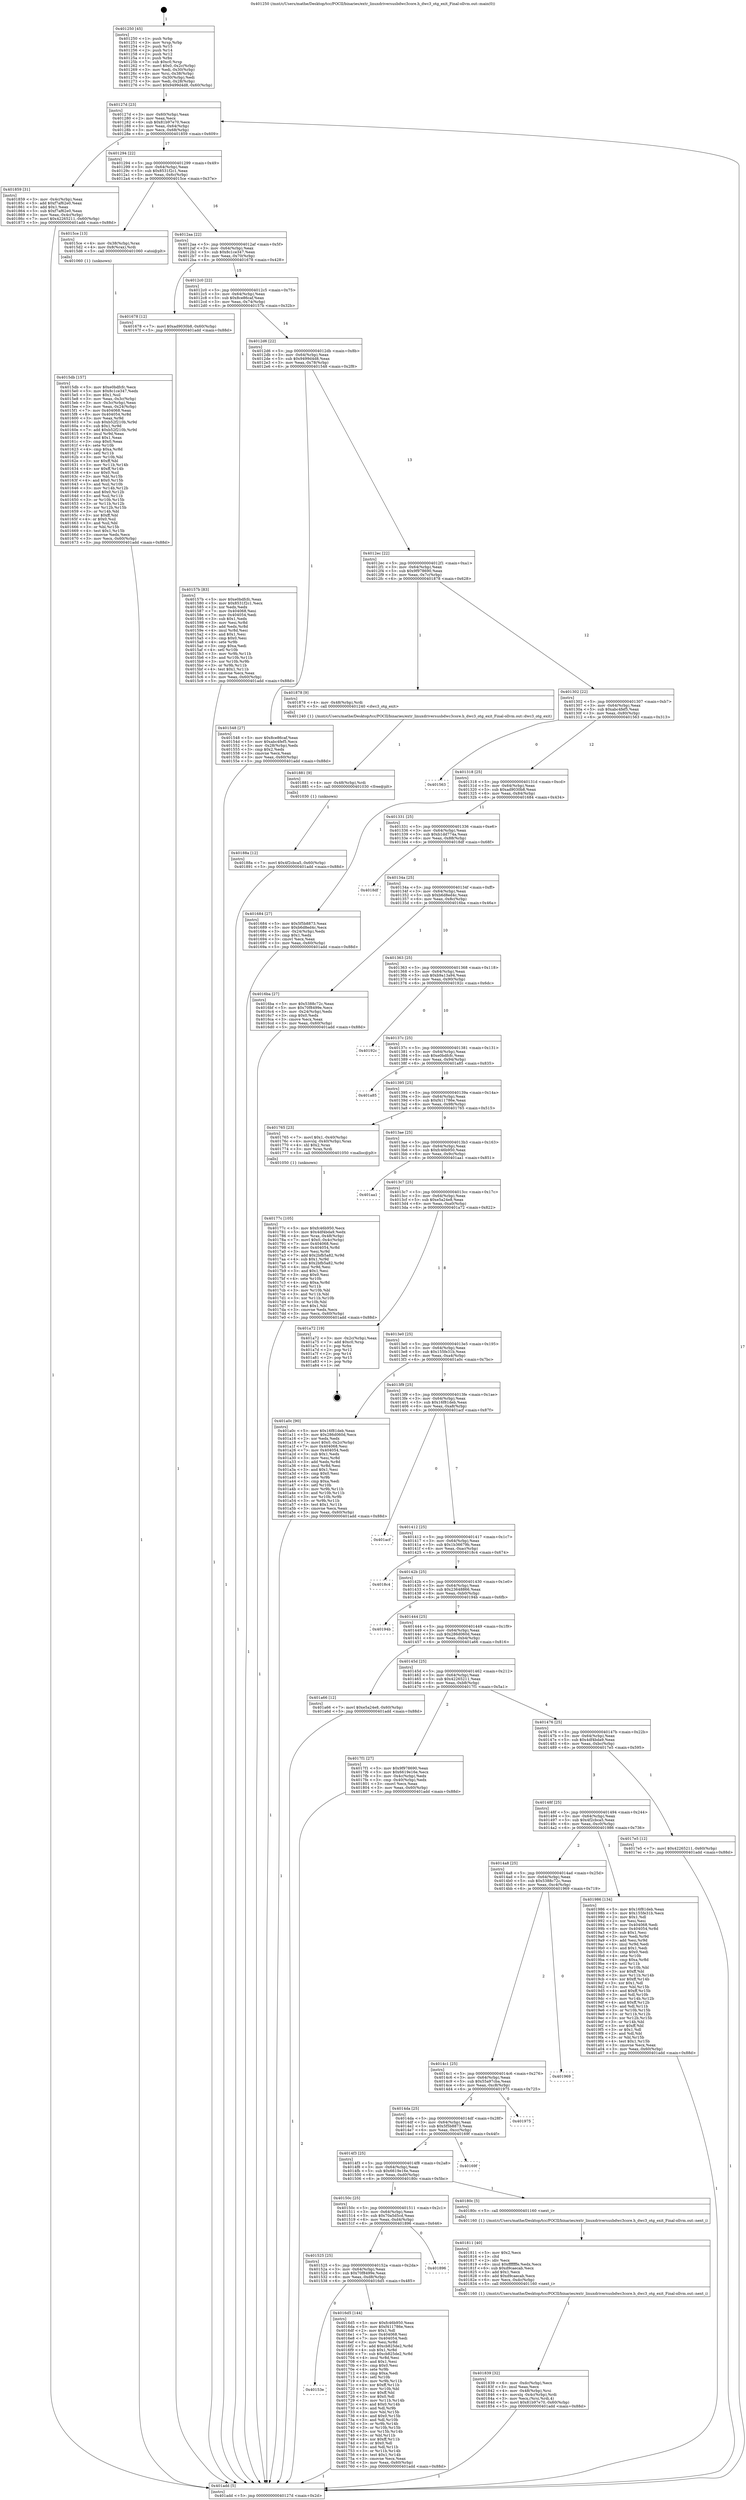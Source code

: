digraph "0x401250" {
  label = "0x401250 (/mnt/c/Users/mathe/Desktop/tcc/POCII/binaries/extr_linuxdriversusbdwc3core.h_dwc3_otg_exit_Final-ollvm.out::main(0))"
  labelloc = "t"
  node[shape=record]

  Entry [label="",width=0.3,height=0.3,shape=circle,fillcolor=black,style=filled]
  "0x40127d" [label="{
     0x40127d [23]\l
     | [instrs]\l
     &nbsp;&nbsp;0x40127d \<+3\>: mov -0x60(%rbp),%eax\l
     &nbsp;&nbsp;0x401280 \<+2\>: mov %eax,%ecx\l
     &nbsp;&nbsp;0x401282 \<+6\>: sub $0x81b97e70,%ecx\l
     &nbsp;&nbsp;0x401288 \<+3\>: mov %eax,-0x64(%rbp)\l
     &nbsp;&nbsp;0x40128b \<+3\>: mov %ecx,-0x68(%rbp)\l
     &nbsp;&nbsp;0x40128e \<+6\>: je 0000000000401859 \<main+0x609\>\l
  }"]
  "0x401859" [label="{
     0x401859 [31]\l
     | [instrs]\l
     &nbsp;&nbsp;0x401859 \<+3\>: mov -0x4c(%rbp),%eax\l
     &nbsp;&nbsp;0x40185c \<+5\>: add $0xf7af62e0,%eax\l
     &nbsp;&nbsp;0x401861 \<+3\>: add $0x1,%eax\l
     &nbsp;&nbsp;0x401864 \<+5\>: sub $0xf7af62e0,%eax\l
     &nbsp;&nbsp;0x401869 \<+3\>: mov %eax,-0x4c(%rbp)\l
     &nbsp;&nbsp;0x40186c \<+7\>: movl $0x42265211,-0x60(%rbp)\l
     &nbsp;&nbsp;0x401873 \<+5\>: jmp 0000000000401add \<main+0x88d\>\l
  }"]
  "0x401294" [label="{
     0x401294 [22]\l
     | [instrs]\l
     &nbsp;&nbsp;0x401294 \<+5\>: jmp 0000000000401299 \<main+0x49\>\l
     &nbsp;&nbsp;0x401299 \<+3\>: mov -0x64(%rbp),%eax\l
     &nbsp;&nbsp;0x40129c \<+5\>: sub $0x8531f2c1,%eax\l
     &nbsp;&nbsp;0x4012a1 \<+3\>: mov %eax,-0x6c(%rbp)\l
     &nbsp;&nbsp;0x4012a4 \<+6\>: je 00000000004015ce \<main+0x37e\>\l
  }"]
  Exit [label="",width=0.3,height=0.3,shape=circle,fillcolor=black,style=filled,peripheries=2]
  "0x4015ce" [label="{
     0x4015ce [13]\l
     | [instrs]\l
     &nbsp;&nbsp;0x4015ce \<+4\>: mov -0x38(%rbp),%rax\l
     &nbsp;&nbsp;0x4015d2 \<+4\>: mov 0x8(%rax),%rdi\l
     &nbsp;&nbsp;0x4015d6 \<+5\>: call 0000000000401060 \<atoi@plt\>\l
     | [calls]\l
     &nbsp;&nbsp;0x401060 \{1\} (unknown)\l
  }"]
  "0x4012aa" [label="{
     0x4012aa [22]\l
     | [instrs]\l
     &nbsp;&nbsp;0x4012aa \<+5\>: jmp 00000000004012af \<main+0x5f\>\l
     &nbsp;&nbsp;0x4012af \<+3\>: mov -0x64(%rbp),%eax\l
     &nbsp;&nbsp;0x4012b2 \<+5\>: sub $0x8c1ce347,%eax\l
     &nbsp;&nbsp;0x4012b7 \<+3\>: mov %eax,-0x70(%rbp)\l
     &nbsp;&nbsp;0x4012ba \<+6\>: je 0000000000401678 \<main+0x428\>\l
  }"]
  "0x40188a" [label="{
     0x40188a [12]\l
     | [instrs]\l
     &nbsp;&nbsp;0x40188a \<+7\>: movl $0x4f2cbca5,-0x60(%rbp)\l
     &nbsp;&nbsp;0x401891 \<+5\>: jmp 0000000000401add \<main+0x88d\>\l
  }"]
  "0x401678" [label="{
     0x401678 [12]\l
     | [instrs]\l
     &nbsp;&nbsp;0x401678 \<+7\>: movl $0xad9030b8,-0x60(%rbp)\l
     &nbsp;&nbsp;0x40167f \<+5\>: jmp 0000000000401add \<main+0x88d\>\l
  }"]
  "0x4012c0" [label="{
     0x4012c0 [22]\l
     | [instrs]\l
     &nbsp;&nbsp;0x4012c0 \<+5\>: jmp 00000000004012c5 \<main+0x75\>\l
     &nbsp;&nbsp;0x4012c5 \<+3\>: mov -0x64(%rbp),%eax\l
     &nbsp;&nbsp;0x4012c8 \<+5\>: sub $0x8ce86caf,%eax\l
     &nbsp;&nbsp;0x4012cd \<+3\>: mov %eax,-0x74(%rbp)\l
     &nbsp;&nbsp;0x4012d0 \<+6\>: je 000000000040157b \<main+0x32b\>\l
  }"]
  "0x401881" [label="{
     0x401881 [9]\l
     | [instrs]\l
     &nbsp;&nbsp;0x401881 \<+4\>: mov -0x48(%rbp),%rdi\l
     &nbsp;&nbsp;0x401885 \<+5\>: call 0000000000401030 \<free@plt\>\l
     | [calls]\l
     &nbsp;&nbsp;0x401030 \{1\} (unknown)\l
  }"]
  "0x40157b" [label="{
     0x40157b [83]\l
     | [instrs]\l
     &nbsp;&nbsp;0x40157b \<+5\>: mov $0xe0bdfcfc,%eax\l
     &nbsp;&nbsp;0x401580 \<+5\>: mov $0x8531f2c1,%ecx\l
     &nbsp;&nbsp;0x401585 \<+2\>: xor %edx,%edx\l
     &nbsp;&nbsp;0x401587 \<+7\>: mov 0x404068,%esi\l
     &nbsp;&nbsp;0x40158e \<+7\>: mov 0x404054,%edi\l
     &nbsp;&nbsp;0x401595 \<+3\>: sub $0x1,%edx\l
     &nbsp;&nbsp;0x401598 \<+3\>: mov %esi,%r8d\l
     &nbsp;&nbsp;0x40159b \<+3\>: add %edx,%r8d\l
     &nbsp;&nbsp;0x40159e \<+4\>: imul %r8d,%esi\l
     &nbsp;&nbsp;0x4015a2 \<+3\>: and $0x1,%esi\l
     &nbsp;&nbsp;0x4015a5 \<+3\>: cmp $0x0,%esi\l
     &nbsp;&nbsp;0x4015a8 \<+4\>: sete %r9b\l
     &nbsp;&nbsp;0x4015ac \<+3\>: cmp $0xa,%edi\l
     &nbsp;&nbsp;0x4015af \<+4\>: setl %r10b\l
     &nbsp;&nbsp;0x4015b3 \<+3\>: mov %r9b,%r11b\l
     &nbsp;&nbsp;0x4015b6 \<+3\>: and %r10b,%r11b\l
     &nbsp;&nbsp;0x4015b9 \<+3\>: xor %r10b,%r9b\l
     &nbsp;&nbsp;0x4015bc \<+3\>: or %r9b,%r11b\l
     &nbsp;&nbsp;0x4015bf \<+4\>: test $0x1,%r11b\l
     &nbsp;&nbsp;0x4015c3 \<+3\>: cmovne %ecx,%eax\l
     &nbsp;&nbsp;0x4015c6 \<+3\>: mov %eax,-0x60(%rbp)\l
     &nbsp;&nbsp;0x4015c9 \<+5\>: jmp 0000000000401add \<main+0x88d\>\l
  }"]
  "0x4012d6" [label="{
     0x4012d6 [22]\l
     | [instrs]\l
     &nbsp;&nbsp;0x4012d6 \<+5\>: jmp 00000000004012db \<main+0x8b\>\l
     &nbsp;&nbsp;0x4012db \<+3\>: mov -0x64(%rbp),%eax\l
     &nbsp;&nbsp;0x4012de \<+5\>: sub $0x9499d4d8,%eax\l
     &nbsp;&nbsp;0x4012e3 \<+3\>: mov %eax,-0x78(%rbp)\l
     &nbsp;&nbsp;0x4012e6 \<+6\>: je 0000000000401548 \<main+0x2f8\>\l
  }"]
  "0x401839" [label="{
     0x401839 [32]\l
     | [instrs]\l
     &nbsp;&nbsp;0x401839 \<+6\>: mov -0xdc(%rbp),%ecx\l
     &nbsp;&nbsp;0x40183f \<+3\>: imul %eax,%ecx\l
     &nbsp;&nbsp;0x401842 \<+4\>: mov -0x48(%rbp),%rsi\l
     &nbsp;&nbsp;0x401846 \<+4\>: movslq -0x4c(%rbp),%rdi\l
     &nbsp;&nbsp;0x40184a \<+3\>: mov %ecx,(%rsi,%rdi,4)\l
     &nbsp;&nbsp;0x40184d \<+7\>: movl $0x81b97e70,-0x60(%rbp)\l
     &nbsp;&nbsp;0x401854 \<+5\>: jmp 0000000000401add \<main+0x88d\>\l
  }"]
  "0x401548" [label="{
     0x401548 [27]\l
     | [instrs]\l
     &nbsp;&nbsp;0x401548 \<+5\>: mov $0x8ce86caf,%eax\l
     &nbsp;&nbsp;0x40154d \<+5\>: mov $0xabc4fef5,%ecx\l
     &nbsp;&nbsp;0x401552 \<+3\>: mov -0x28(%rbp),%edx\l
     &nbsp;&nbsp;0x401555 \<+3\>: cmp $0x2,%edx\l
     &nbsp;&nbsp;0x401558 \<+3\>: cmovne %ecx,%eax\l
     &nbsp;&nbsp;0x40155b \<+3\>: mov %eax,-0x60(%rbp)\l
     &nbsp;&nbsp;0x40155e \<+5\>: jmp 0000000000401add \<main+0x88d\>\l
  }"]
  "0x4012ec" [label="{
     0x4012ec [22]\l
     | [instrs]\l
     &nbsp;&nbsp;0x4012ec \<+5\>: jmp 00000000004012f1 \<main+0xa1\>\l
     &nbsp;&nbsp;0x4012f1 \<+3\>: mov -0x64(%rbp),%eax\l
     &nbsp;&nbsp;0x4012f4 \<+5\>: sub $0x9f978690,%eax\l
     &nbsp;&nbsp;0x4012f9 \<+3\>: mov %eax,-0x7c(%rbp)\l
     &nbsp;&nbsp;0x4012fc \<+6\>: je 0000000000401878 \<main+0x628\>\l
  }"]
  "0x401add" [label="{
     0x401add [5]\l
     | [instrs]\l
     &nbsp;&nbsp;0x401add \<+5\>: jmp 000000000040127d \<main+0x2d\>\l
  }"]
  "0x401250" [label="{
     0x401250 [45]\l
     | [instrs]\l
     &nbsp;&nbsp;0x401250 \<+1\>: push %rbp\l
     &nbsp;&nbsp;0x401251 \<+3\>: mov %rsp,%rbp\l
     &nbsp;&nbsp;0x401254 \<+2\>: push %r15\l
     &nbsp;&nbsp;0x401256 \<+2\>: push %r14\l
     &nbsp;&nbsp;0x401258 \<+2\>: push %r12\l
     &nbsp;&nbsp;0x40125a \<+1\>: push %rbx\l
     &nbsp;&nbsp;0x40125b \<+7\>: sub $0xc0,%rsp\l
     &nbsp;&nbsp;0x401262 \<+7\>: movl $0x0,-0x2c(%rbp)\l
     &nbsp;&nbsp;0x401269 \<+3\>: mov %edi,-0x30(%rbp)\l
     &nbsp;&nbsp;0x40126c \<+4\>: mov %rsi,-0x38(%rbp)\l
     &nbsp;&nbsp;0x401270 \<+3\>: mov -0x30(%rbp),%edi\l
     &nbsp;&nbsp;0x401273 \<+3\>: mov %edi,-0x28(%rbp)\l
     &nbsp;&nbsp;0x401276 \<+7\>: movl $0x9499d4d8,-0x60(%rbp)\l
  }"]
  "0x4015db" [label="{
     0x4015db [157]\l
     | [instrs]\l
     &nbsp;&nbsp;0x4015db \<+5\>: mov $0xe0bdfcfc,%ecx\l
     &nbsp;&nbsp;0x4015e0 \<+5\>: mov $0x8c1ce347,%edx\l
     &nbsp;&nbsp;0x4015e5 \<+3\>: mov $0x1,%sil\l
     &nbsp;&nbsp;0x4015e8 \<+3\>: mov %eax,-0x3c(%rbp)\l
     &nbsp;&nbsp;0x4015eb \<+3\>: mov -0x3c(%rbp),%eax\l
     &nbsp;&nbsp;0x4015ee \<+3\>: mov %eax,-0x24(%rbp)\l
     &nbsp;&nbsp;0x4015f1 \<+7\>: mov 0x404068,%eax\l
     &nbsp;&nbsp;0x4015f8 \<+8\>: mov 0x404054,%r8d\l
     &nbsp;&nbsp;0x401600 \<+3\>: mov %eax,%r9d\l
     &nbsp;&nbsp;0x401603 \<+7\>: sub $0xb52f210b,%r9d\l
     &nbsp;&nbsp;0x40160a \<+4\>: sub $0x1,%r9d\l
     &nbsp;&nbsp;0x40160e \<+7\>: add $0xb52f210b,%r9d\l
     &nbsp;&nbsp;0x401615 \<+4\>: imul %r9d,%eax\l
     &nbsp;&nbsp;0x401619 \<+3\>: and $0x1,%eax\l
     &nbsp;&nbsp;0x40161c \<+3\>: cmp $0x0,%eax\l
     &nbsp;&nbsp;0x40161f \<+4\>: sete %r10b\l
     &nbsp;&nbsp;0x401623 \<+4\>: cmp $0xa,%r8d\l
     &nbsp;&nbsp;0x401627 \<+4\>: setl %r11b\l
     &nbsp;&nbsp;0x40162b \<+3\>: mov %r10b,%bl\l
     &nbsp;&nbsp;0x40162e \<+3\>: xor $0xff,%bl\l
     &nbsp;&nbsp;0x401631 \<+3\>: mov %r11b,%r14b\l
     &nbsp;&nbsp;0x401634 \<+4\>: xor $0xff,%r14b\l
     &nbsp;&nbsp;0x401638 \<+4\>: xor $0x0,%sil\l
     &nbsp;&nbsp;0x40163c \<+3\>: mov %bl,%r15b\l
     &nbsp;&nbsp;0x40163f \<+4\>: and $0x0,%r15b\l
     &nbsp;&nbsp;0x401643 \<+3\>: and %sil,%r10b\l
     &nbsp;&nbsp;0x401646 \<+3\>: mov %r14b,%r12b\l
     &nbsp;&nbsp;0x401649 \<+4\>: and $0x0,%r12b\l
     &nbsp;&nbsp;0x40164d \<+3\>: and %sil,%r11b\l
     &nbsp;&nbsp;0x401650 \<+3\>: or %r10b,%r15b\l
     &nbsp;&nbsp;0x401653 \<+3\>: or %r11b,%r12b\l
     &nbsp;&nbsp;0x401656 \<+3\>: xor %r12b,%r15b\l
     &nbsp;&nbsp;0x401659 \<+3\>: or %r14b,%bl\l
     &nbsp;&nbsp;0x40165c \<+3\>: xor $0xff,%bl\l
     &nbsp;&nbsp;0x40165f \<+4\>: or $0x0,%sil\l
     &nbsp;&nbsp;0x401663 \<+3\>: and %sil,%bl\l
     &nbsp;&nbsp;0x401666 \<+3\>: or %bl,%r15b\l
     &nbsp;&nbsp;0x401669 \<+4\>: test $0x1,%r15b\l
     &nbsp;&nbsp;0x40166d \<+3\>: cmovne %edx,%ecx\l
     &nbsp;&nbsp;0x401670 \<+3\>: mov %ecx,-0x60(%rbp)\l
     &nbsp;&nbsp;0x401673 \<+5\>: jmp 0000000000401add \<main+0x88d\>\l
  }"]
  "0x401811" [label="{
     0x401811 [40]\l
     | [instrs]\l
     &nbsp;&nbsp;0x401811 \<+5\>: mov $0x2,%ecx\l
     &nbsp;&nbsp;0x401816 \<+1\>: cltd\l
     &nbsp;&nbsp;0x401817 \<+2\>: idiv %ecx\l
     &nbsp;&nbsp;0x401819 \<+6\>: imul $0xfffffffe,%edx,%ecx\l
     &nbsp;&nbsp;0x40181f \<+6\>: sub $0xd9caecab,%ecx\l
     &nbsp;&nbsp;0x401825 \<+3\>: add $0x1,%ecx\l
     &nbsp;&nbsp;0x401828 \<+6\>: add $0xd9caecab,%ecx\l
     &nbsp;&nbsp;0x40182e \<+6\>: mov %ecx,-0xdc(%rbp)\l
     &nbsp;&nbsp;0x401834 \<+5\>: call 0000000000401160 \<next_i\>\l
     | [calls]\l
     &nbsp;&nbsp;0x401160 \{1\} (/mnt/c/Users/mathe/Desktop/tcc/POCII/binaries/extr_linuxdriversusbdwc3core.h_dwc3_otg_exit_Final-ollvm.out::next_i)\l
  }"]
  "0x401878" [label="{
     0x401878 [9]\l
     | [instrs]\l
     &nbsp;&nbsp;0x401878 \<+4\>: mov -0x48(%rbp),%rdi\l
     &nbsp;&nbsp;0x40187c \<+5\>: call 0000000000401240 \<dwc3_otg_exit\>\l
     | [calls]\l
     &nbsp;&nbsp;0x401240 \{1\} (/mnt/c/Users/mathe/Desktop/tcc/POCII/binaries/extr_linuxdriversusbdwc3core.h_dwc3_otg_exit_Final-ollvm.out::dwc3_otg_exit)\l
  }"]
  "0x401302" [label="{
     0x401302 [22]\l
     | [instrs]\l
     &nbsp;&nbsp;0x401302 \<+5\>: jmp 0000000000401307 \<main+0xb7\>\l
     &nbsp;&nbsp;0x401307 \<+3\>: mov -0x64(%rbp),%eax\l
     &nbsp;&nbsp;0x40130a \<+5\>: sub $0xabc4fef5,%eax\l
     &nbsp;&nbsp;0x40130f \<+3\>: mov %eax,-0x80(%rbp)\l
     &nbsp;&nbsp;0x401312 \<+6\>: je 0000000000401563 \<main+0x313\>\l
  }"]
  "0x40177c" [label="{
     0x40177c [105]\l
     | [instrs]\l
     &nbsp;&nbsp;0x40177c \<+5\>: mov $0xfc46b950,%ecx\l
     &nbsp;&nbsp;0x401781 \<+5\>: mov $0x4df4bda9,%edx\l
     &nbsp;&nbsp;0x401786 \<+4\>: mov %rax,-0x48(%rbp)\l
     &nbsp;&nbsp;0x40178a \<+7\>: movl $0x0,-0x4c(%rbp)\l
     &nbsp;&nbsp;0x401791 \<+7\>: mov 0x404068,%esi\l
     &nbsp;&nbsp;0x401798 \<+8\>: mov 0x404054,%r8d\l
     &nbsp;&nbsp;0x4017a0 \<+3\>: mov %esi,%r9d\l
     &nbsp;&nbsp;0x4017a3 \<+7\>: add $0x2bfb5a82,%r9d\l
     &nbsp;&nbsp;0x4017aa \<+4\>: sub $0x1,%r9d\l
     &nbsp;&nbsp;0x4017ae \<+7\>: sub $0x2bfb5a82,%r9d\l
     &nbsp;&nbsp;0x4017b5 \<+4\>: imul %r9d,%esi\l
     &nbsp;&nbsp;0x4017b9 \<+3\>: and $0x1,%esi\l
     &nbsp;&nbsp;0x4017bc \<+3\>: cmp $0x0,%esi\l
     &nbsp;&nbsp;0x4017bf \<+4\>: sete %r10b\l
     &nbsp;&nbsp;0x4017c3 \<+4\>: cmp $0xa,%r8d\l
     &nbsp;&nbsp;0x4017c7 \<+4\>: setl %r11b\l
     &nbsp;&nbsp;0x4017cb \<+3\>: mov %r10b,%bl\l
     &nbsp;&nbsp;0x4017ce \<+3\>: and %r11b,%bl\l
     &nbsp;&nbsp;0x4017d1 \<+3\>: xor %r11b,%r10b\l
     &nbsp;&nbsp;0x4017d4 \<+3\>: or %r10b,%bl\l
     &nbsp;&nbsp;0x4017d7 \<+3\>: test $0x1,%bl\l
     &nbsp;&nbsp;0x4017da \<+3\>: cmovne %edx,%ecx\l
     &nbsp;&nbsp;0x4017dd \<+3\>: mov %ecx,-0x60(%rbp)\l
     &nbsp;&nbsp;0x4017e0 \<+5\>: jmp 0000000000401add \<main+0x88d\>\l
  }"]
  "0x401563" [label="{
     0x401563\l
  }", style=dashed]
  "0x401318" [label="{
     0x401318 [25]\l
     | [instrs]\l
     &nbsp;&nbsp;0x401318 \<+5\>: jmp 000000000040131d \<main+0xcd\>\l
     &nbsp;&nbsp;0x40131d \<+3\>: mov -0x64(%rbp),%eax\l
     &nbsp;&nbsp;0x401320 \<+5\>: sub $0xad9030b8,%eax\l
     &nbsp;&nbsp;0x401325 \<+6\>: mov %eax,-0x84(%rbp)\l
     &nbsp;&nbsp;0x40132b \<+6\>: je 0000000000401684 \<main+0x434\>\l
  }"]
  "0x40153e" [label="{
     0x40153e\l
  }", style=dashed]
  "0x401684" [label="{
     0x401684 [27]\l
     | [instrs]\l
     &nbsp;&nbsp;0x401684 \<+5\>: mov $0x5f5b8873,%eax\l
     &nbsp;&nbsp;0x401689 \<+5\>: mov $0xb6d8ed4c,%ecx\l
     &nbsp;&nbsp;0x40168e \<+3\>: mov -0x24(%rbp),%edx\l
     &nbsp;&nbsp;0x401691 \<+3\>: cmp $0x1,%edx\l
     &nbsp;&nbsp;0x401694 \<+3\>: cmovl %ecx,%eax\l
     &nbsp;&nbsp;0x401697 \<+3\>: mov %eax,-0x60(%rbp)\l
     &nbsp;&nbsp;0x40169a \<+5\>: jmp 0000000000401add \<main+0x88d\>\l
  }"]
  "0x401331" [label="{
     0x401331 [25]\l
     | [instrs]\l
     &nbsp;&nbsp;0x401331 \<+5\>: jmp 0000000000401336 \<main+0xe6\>\l
     &nbsp;&nbsp;0x401336 \<+3\>: mov -0x64(%rbp),%eax\l
     &nbsp;&nbsp;0x401339 \<+5\>: sub $0xb1dd774a,%eax\l
     &nbsp;&nbsp;0x40133e \<+6\>: mov %eax,-0x88(%rbp)\l
     &nbsp;&nbsp;0x401344 \<+6\>: je 00000000004018df \<main+0x68f\>\l
  }"]
  "0x4016d5" [label="{
     0x4016d5 [144]\l
     | [instrs]\l
     &nbsp;&nbsp;0x4016d5 \<+5\>: mov $0xfc46b950,%eax\l
     &nbsp;&nbsp;0x4016da \<+5\>: mov $0xf411786e,%ecx\l
     &nbsp;&nbsp;0x4016df \<+2\>: mov $0x1,%dl\l
     &nbsp;&nbsp;0x4016e1 \<+7\>: mov 0x404068,%esi\l
     &nbsp;&nbsp;0x4016e8 \<+7\>: mov 0x404054,%edi\l
     &nbsp;&nbsp;0x4016ef \<+3\>: mov %esi,%r8d\l
     &nbsp;&nbsp;0x4016f2 \<+7\>: add $0xcb825de2,%r8d\l
     &nbsp;&nbsp;0x4016f9 \<+4\>: sub $0x1,%r8d\l
     &nbsp;&nbsp;0x4016fd \<+7\>: sub $0xcb825de2,%r8d\l
     &nbsp;&nbsp;0x401704 \<+4\>: imul %r8d,%esi\l
     &nbsp;&nbsp;0x401708 \<+3\>: and $0x1,%esi\l
     &nbsp;&nbsp;0x40170b \<+3\>: cmp $0x0,%esi\l
     &nbsp;&nbsp;0x40170e \<+4\>: sete %r9b\l
     &nbsp;&nbsp;0x401712 \<+3\>: cmp $0xa,%edi\l
     &nbsp;&nbsp;0x401715 \<+4\>: setl %r10b\l
     &nbsp;&nbsp;0x401719 \<+3\>: mov %r9b,%r11b\l
     &nbsp;&nbsp;0x40171c \<+4\>: xor $0xff,%r11b\l
     &nbsp;&nbsp;0x401720 \<+3\>: mov %r10b,%bl\l
     &nbsp;&nbsp;0x401723 \<+3\>: xor $0xff,%bl\l
     &nbsp;&nbsp;0x401726 \<+3\>: xor $0x0,%dl\l
     &nbsp;&nbsp;0x401729 \<+3\>: mov %r11b,%r14b\l
     &nbsp;&nbsp;0x40172c \<+4\>: and $0x0,%r14b\l
     &nbsp;&nbsp;0x401730 \<+3\>: and %dl,%r9b\l
     &nbsp;&nbsp;0x401733 \<+3\>: mov %bl,%r15b\l
     &nbsp;&nbsp;0x401736 \<+4\>: and $0x0,%r15b\l
     &nbsp;&nbsp;0x40173a \<+3\>: and %dl,%r10b\l
     &nbsp;&nbsp;0x40173d \<+3\>: or %r9b,%r14b\l
     &nbsp;&nbsp;0x401740 \<+3\>: or %r10b,%r15b\l
     &nbsp;&nbsp;0x401743 \<+3\>: xor %r15b,%r14b\l
     &nbsp;&nbsp;0x401746 \<+3\>: or %bl,%r11b\l
     &nbsp;&nbsp;0x401749 \<+4\>: xor $0xff,%r11b\l
     &nbsp;&nbsp;0x40174d \<+3\>: or $0x0,%dl\l
     &nbsp;&nbsp;0x401750 \<+3\>: and %dl,%r11b\l
     &nbsp;&nbsp;0x401753 \<+3\>: or %r11b,%r14b\l
     &nbsp;&nbsp;0x401756 \<+4\>: test $0x1,%r14b\l
     &nbsp;&nbsp;0x40175a \<+3\>: cmovne %ecx,%eax\l
     &nbsp;&nbsp;0x40175d \<+3\>: mov %eax,-0x60(%rbp)\l
     &nbsp;&nbsp;0x401760 \<+5\>: jmp 0000000000401add \<main+0x88d\>\l
  }"]
  "0x4018df" [label="{
     0x4018df\l
  }", style=dashed]
  "0x40134a" [label="{
     0x40134a [25]\l
     | [instrs]\l
     &nbsp;&nbsp;0x40134a \<+5\>: jmp 000000000040134f \<main+0xff\>\l
     &nbsp;&nbsp;0x40134f \<+3\>: mov -0x64(%rbp),%eax\l
     &nbsp;&nbsp;0x401352 \<+5\>: sub $0xb6d8ed4c,%eax\l
     &nbsp;&nbsp;0x401357 \<+6\>: mov %eax,-0x8c(%rbp)\l
     &nbsp;&nbsp;0x40135d \<+6\>: je 00000000004016ba \<main+0x46a\>\l
  }"]
  "0x401525" [label="{
     0x401525 [25]\l
     | [instrs]\l
     &nbsp;&nbsp;0x401525 \<+5\>: jmp 000000000040152a \<main+0x2da\>\l
     &nbsp;&nbsp;0x40152a \<+3\>: mov -0x64(%rbp),%eax\l
     &nbsp;&nbsp;0x40152d \<+5\>: sub $0x70f8499e,%eax\l
     &nbsp;&nbsp;0x401532 \<+6\>: mov %eax,-0xd8(%rbp)\l
     &nbsp;&nbsp;0x401538 \<+6\>: je 00000000004016d5 \<main+0x485\>\l
  }"]
  "0x4016ba" [label="{
     0x4016ba [27]\l
     | [instrs]\l
     &nbsp;&nbsp;0x4016ba \<+5\>: mov $0x5388c72c,%eax\l
     &nbsp;&nbsp;0x4016bf \<+5\>: mov $0x70f8499e,%ecx\l
     &nbsp;&nbsp;0x4016c4 \<+3\>: mov -0x24(%rbp),%edx\l
     &nbsp;&nbsp;0x4016c7 \<+3\>: cmp $0x0,%edx\l
     &nbsp;&nbsp;0x4016ca \<+3\>: cmove %ecx,%eax\l
     &nbsp;&nbsp;0x4016cd \<+3\>: mov %eax,-0x60(%rbp)\l
     &nbsp;&nbsp;0x4016d0 \<+5\>: jmp 0000000000401add \<main+0x88d\>\l
  }"]
  "0x401363" [label="{
     0x401363 [25]\l
     | [instrs]\l
     &nbsp;&nbsp;0x401363 \<+5\>: jmp 0000000000401368 \<main+0x118\>\l
     &nbsp;&nbsp;0x401368 \<+3\>: mov -0x64(%rbp),%eax\l
     &nbsp;&nbsp;0x40136b \<+5\>: sub $0xb9a13a94,%eax\l
     &nbsp;&nbsp;0x401370 \<+6\>: mov %eax,-0x90(%rbp)\l
     &nbsp;&nbsp;0x401376 \<+6\>: je 000000000040192c \<main+0x6dc\>\l
  }"]
  "0x401896" [label="{
     0x401896\l
  }", style=dashed]
  "0x40192c" [label="{
     0x40192c\l
  }", style=dashed]
  "0x40137c" [label="{
     0x40137c [25]\l
     | [instrs]\l
     &nbsp;&nbsp;0x40137c \<+5\>: jmp 0000000000401381 \<main+0x131\>\l
     &nbsp;&nbsp;0x401381 \<+3\>: mov -0x64(%rbp),%eax\l
     &nbsp;&nbsp;0x401384 \<+5\>: sub $0xe0bdfcfc,%eax\l
     &nbsp;&nbsp;0x401389 \<+6\>: mov %eax,-0x94(%rbp)\l
     &nbsp;&nbsp;0x40138f \<+6\>: je 0000000000401a85 \<main+0x835\>\l
  }"]
  "0x40150c" [label="{
     0x40150c [25]\l
     | [instrs]\l
     &nbsp;&nbsp;0x40150c \<+5\>: jmp 0000000000401511 \<main+0x2c1\>\l
     &nbsp;&nbsp;0x401511 \<+3\>: mov -0x64(%rbp),%eax\l
     &nbsp;&nbsp;0x401514 \<+5\>: sub $0x70a5d5cd,%eax\l
     &nbsp;&nbsp;0x401519 \<+6\>: mov %eax,-0xd4(%rbp)\l
     &nbsp;&nbsp;0x40151f \<+6\>: je 0000000000401896 \<main+0x646\>\l
  }"]
  "0x401a85" [label="{
     0x401a85\l
  }", style=dashed]
  "0x401395" [label="{
     0x401395 [25]\l
     | [instrs]\l
     &nbsp;&nbsp;0x401395 \<+5\>: jmp 000000000040139a \<main+0x14a\>\l
     &nbsp;&nbsp;0x40139a \<+3\>: mov -0x64(%rbp),%eax\l
     &nbsp;&nbsp;0x40139d \<+5\>: sub $0xf411786e,%eax\l
     &nbsp;&nbsp;0x4013a2 \<+6\>: mov %eax,-0x98(%rbp)\l
     &nbsp;&nbsp;0x4013a8 \<+6\>: je 0000000000401765 \<main+0x515\>\l
  }"]
  "0x40180c" [label="{
     0x40180c [5]\l
     | [instrs]\l
     &nbsp;&nbsp;0x40180c \<+5\>: call 0000000000401160 \<next_i\>\l
     | [calls]\l
     &nbsp;&nbsp;0x401160 \{1\} (/mnt/c/Users/mathe/Desktop/tcc/POCII/binaries/extr_linuxdriversusbdwc3core.h_dwc3_otg_exit_Final-ollvm.out::next_i)\l
  }"]
  "0x401765" [label="{
     0x401765 [23]\l
     | [instrs]\l
     &nbsp;&nbsp;0x401765 \<+7\>: movl $0x1,-0x40(%rbp)\l
     &nbsp;&nbsp;0x40176c \<+4\>: movslq -0x40(%rbp),%rax\l
     &nbsp;&nbsp;0x401770 \<+4\>: shl $0x2,%rax\l
     &nbsp;&nbsp;0x401774 \<+3\>: mov %rax,%rdi\l
     &nbsp;&nbsp;0x401777 \<+5\>: call 0000000000401050 \<malloc@plt\>\l
     | [calls]\l
     &nbsp;&nbsp;0x401050 \{1\} (unknown)\l
  }"]
  "0x4013ae" [label="{
     0x4013ae [25]\l
     | [instrs]\l
     &nbsp;&nbsp;0x4013ae \<+5\>: jmp 00000000004013b3 \<main+0x163\>\l
     &nbsp;&nbsp;0x4013b3 \<+3\>: mov -0x64(%rbp),%eax\l
     &nbsp;&nbsp;0x4013b6 \<+5\>: sub $0xfc46b950,%eax\l
     &nbsp;&nbsp;0x4013bb \<+6\>: mov %eax,-0x9c(%rbp)\l
     &nbsp;&nbsp;0x4013c1 \<+6\>: je 0000000000401aa1 \<main+0x851\>\l
  }"]
  "0x4014f3" [label="{
     0x4014f3 [25]\l
     | [instrs]\l
     &nbsp;&nbsp;0x4014f3 \<+5\>: jmp 00000000004014f8 \<main+0x2a8\>\l
     &nbsp;&nbsp;0x4014f8 \<+3\>: mov -0x64(%rbp),%eax\l
     &nbsp;&nbsp;0x4014fb \<+5\>: sub $0x6619e16e,%eax\l
     &nbsp;&nbsp;0x401500 \<+6\>: mov %eax,-0xd0(%rbp)\l
     &nbsp;&nbsp;0x401506 \<+6\>: je 000000000040180c \<main+0x5bc\>\l
  }"]
  "0x401aa1" [label="{
     0x401aa1\l
  }", style=dashed]
  "0x4013c7" [label="{
     0x4013c7 [25]\l
     | [instrs]\l
     &nbsp;&nbsp;0x4013c7 \<+5\>: jmp 00000000004013cc \<main+0x17c\>\l
     &nbsp;&nbsp;0x4013cc \<+3\>: mov -0x64(%rbp),%eax\l
     &nbsp;&nbsp;0x4013cf \<+5\>: sub $0xe5a24e8,%eax\l
     &nbsp;&nbsp;0x4013d4 \<+6\>: mov %eax,-0xa0(%rbp)\l
     &nbsp;&nbsp;0x4013da \<+6\>: je 0000000000401a72 \<main+0x822\>\l
  }"]
  "0x40169f" [label="{
     0x40169f\l
  }", style=dashed]
  "0x401a72" [label="{
     0x401a72 [19]\l
     | [instrs]\l
     &nbsp;&nbsp;0x401a72 \<+3\>: mov -0x2c(%rbp),%eax\l
     &nbsp;&nbsp;0x401a75 \<+7\>: add $0xc0,%rsp\l
     &nbsp;&nbsp;0x401a7c \<+1\>: pop %rbx\l
     &nbsp;&nbsp;0x401a7d \<+2\>: pop %r12\l
     &nbsp;&nbsp;0x401a7f \<+2\>: pop %r14\l
     &nbsp;&nbsp;0x401a81 \<+2\>: pop %r15\l
     &nbsp;&nbsp;0x401a83 \<+1\>: pop %rbp\l
     &nbsp;&nbsp;0x401a84 \<+1\>: ret\l
  }"]
  "0x4013e0" [label="{
     0x4013e0 [25]\l
     | [instrs]\l
     &nbsp;&nbsp;0x4013e0 \<+5\>: jmp 00000000004013e5 \<main+0x195\>\l
     &nbsp;&nbsp;0x4013e5 \<+3\>: mov -0x64(%rbp),%eax\l
     &nbsp;&nbsp;0x4013e8 \<+5\>: sub $0x155fe31b,%eax\l
     &nbsp;&nbsp;0x4013ed \<+6\>: mov %eax,-0xa4(%rbp)\l
     &nbsp;&nbsp;0x4013f3 \<+6\>: je 0000000000401a0c \<main+0x7bc\>\l
  }"]
  "0x4014da" [label="{
     0x4014da [25]\l
     | [instrs]\l
     &nbsp;&nbsp;0x4014da \<+5\>: jmp 00000000004014df \<main+0x28f\>\l
     &nbsp;&nbsp;0x4014df \<+3\>: mov -0x64(%rbp),%eax\l
     &nbsp;&nbsp;0x4014e2 \<+5\>: sub $0x5f5b8873,%eax\l
     &nbsp;&nbsp;0x4014e7 \<+6\>: mov %eax,-0xcc(%rbp)\l
     &nbsp;&nbsp;0x4014ed \<+6\>: je 000000000040169f \<main+0x44f\>\l
  }"]
  "0x401a0c" [label="{
     0x401a0c [90]\l
     | [instrs]\l
     &nbsp;&nbsp;0x401a0c \<+5\>: mov $0x16f81deb,%eax\l
     &nbsp;&nbsp;0x401a11 \<+5\>: mov $0x286d060d,%ecx\l
     &nbsp;&nbsp;0x401a16 \<+2\>: xor %edx,%edx\l
     &nbsp;&nbsp;0x401a18 \<+7\>: movl $0x0,-0x2c(%rbp)\l
     &nbsp;&nbsp;0x401a1f \<+7\>: mov 0x404068,%esi\l
     &nbsp;&nbsp;0x401a26 \<+7\>: mov 0x404054,%edi\l
     &nbsp;&nbsp;0x401a2d \<+3\>: sub $0x1,%edx\l
     &nbsp;&nbsp;0x401a30 \<+3\>: mov %esi,%r8d\l
     &nbsp;&nbsp;0x401a33 \<+3\>: add %edx,%r8d\l
     &nbsp;&nbsp;0x401a36 \<+4\>: imul %r8d,%esi\l
     &nbsp;&nbsp;0x401a3a \<+3\>: and $0x1,%esi\l
     &nbsp;&nbsp;0x401a3d \<+3\>: cmp $0x0,%esi\l
     &nbsp;&nbsp;0x401a40 \<+4\>: sete %r9b\l
     &nbsp;&nbsp;0x401a44 \<+3\>: cmp $0xa,%edi\l
     &nbsp;&nbsp;0x401a47 \<+4\>: setl %r10b\l
     &nbsp;&nbsp;0x401a4b \<+3\>: mov %r9b,%r11b\l
     &nbsp;&nbsp;0x401a4e \<+3\>: and %r10b,%r11b\l
     &nbsp;&nbsp;0x401a51 \<+3\>: xor %r10b,%r9b\l
     &nbsp;&nbsp;0x401a54 \<+3\>: or %r9b,%r11b\l
     &nbsp;&nbsp;0x401a57 \<+4\>: test $0x1,%r11b\l
     &nbsp;&nbsp;0x401a5b \<+3\>: cmovne %ecx,%eax\l
     &nbsp;&nbsp;0x401a5e \<+3\>: mov %eax,-0x60(%rbp)\l
     &nbsp;&nbsp;0x401a61 \<+5\>: jmp 0000000000401add \<main+0x88d\>\l
  }"]
  "0x4013f9" [label="{
     0x4013f9 [25]\l
     | [instrs]\l
     &nbsp;&nbsp;0x4013f9 \<+5\>: jmp 00000000004013fe \<main+0x1ae\>\l
     &nbsp;&nbsp;0x4013fe \<+3\>: mov -0x64(%rbp),%eax\l
     &nbsp;&nbsp;0x401401 \<+5\>: sub $0x16f81deb,%eax\l
     &nbsp;&nbsp;0x401406 \<+6\>: mov %eax,-0xa8(%rbp)\l
     &nbsp;&nbsp;0x40140c \<+6\>: je 0000000000401acf \<main+0x87f\>\l
  }"]
  "0x401975" [label="{
     0x401975\l
  }", style=dashed]
  "0x401acf" [label="{
     0x401acf\l
  }", style=dashed]
  "0x401412" [label="{
     0x401412 [25]\l
     | [instrs]\l
     &nbsp;&nbsp;0x401412 \<+5\>: jmp 0000000000401417 \<main+0x1c7\>\l
     &nbsp;&nbsp;0x401417 \<+3\>: mov -0x64(%rbp),%eax\l
     &nbsp;&nbsp;0x40141a \<+5\>: sub $0x1b36679b,%eax\l
     &nbsp;&nbsp;0x40141f \<+6\>: mov %eax,-0xac(%rbp)\l
     &nbsp;&nbsp;0x401425 \<+6\>: je 00000000004018c4 \<main+0x674\>\l
  }"]
  "0x4014c1" [label="{
     0x4014c1 [25]\l
     | [instrs]\l
     &nbsp;&nbsp;0x4014c1 \<+5\>: jmp 00000000004014c6 \<main+0x276\>\l
     &nbsp;&nbsp;0x4014c6 \<+3\>: mov -0x64(%rbp),%eax\l
     &nbsp;&nbsp;0x4014c9 \<+5\>: sub $0x55a97cba,%eax\l
     &nbsp;&nbsp;0x4014ce \<+6\>: mov %eax,-0xc8(%rbp)\l
     &nbsp;&nbsp;0x4014d4 \<+6\>: je 0000000000401975 \<main+0x725\>\l
  }"]
  "0x4018c4" [label="{
     0x4018c4\l
  }", style=dashed]
  "0x40142b" [label="{
     0x40142b [25]\l
     | [instrs]\l
     &nbsp;&nbsp;0x40142b \<+5\>: jmp 0000000000401430 \<main+0x1e0\>\l
     &nbsp;&nbsp;0x401430 \<+3\>: mov -0x64(%rbp),%eax\l
     &nbsp;&nbsp;0x401433 \<+5\>: sub $0x23648866,%eax\l
     &nbsp;&nbsp;0x401438 \<+6\>: mov %eax,-0xb0(%rbp)\l
     &nbsp;&nbsp;0x40143e \<+6\>: je 000000000040194b \<main+0x6fb\>\l
  }"]
  "0x401969" [label="{
     0x401969\l
  }", style=dashed]
  "0x40194b" [label="{
     0x40194b\l
  }", style=dashed]
  "0x401444" [label="{
     0x401444 [25]\l
     | [instrs]\l
     &nbsp;&nbsp;0x401444 \<+5\>: jmp 0000000000401449 \<main+0x1f9\>\l
     &nbsp;&nbsp;0x401449 \<+3\>: mov -0x64(%rbp),%eax\l
     &nbsp;&nbsp;0x40144c \<+5\>: sub $0x286d060d,%eax\l
     &nbsp;&nbsp;0x401451 \<+6\>: mov %eax,-0xb4(%rbp)\l
     &nbsp;&nbsp;0x401457 \<+6\>: je 0000000000401a66 \<main+0x816\>\l
  }"]
  "0x4014a8" [label="{
     0x4014a8 [25]\l
     | [instrs]\l
     &nbsp;&nbsp;0x4014a8 \<+5\>: jmp 00000000004014ad \<main+0x25d\>\l
     &nbsp;&nbsp;0x4014ad \<+3\>: mov -0x64(%rbp),%eax\l
     &nbsp;&nbsp;0x4014b0 \<+5\>: sub $0x5388c72c,%eax\l
     &nbsp;&nbsp;0x4014b5 \<+6\>: mov %eax,-0xc4(%rbp)\l
     &nbsp;&nbsp;0x4014bb \<+6\>: je 0000000000401969 \<main+0x719\>\l
  }"]
  "0x401a66" [label="{
     0x401a66 [12]\l
     | [instrs]\l
     &nbsp;&nbsp;0x401a66 \<+7\>: movl $0xe5a24e8,-0x60(%rbp)\l
     &nbsp;&nbsp;0x401a6d \<+5\>: jmp 0000000000401add \<main+0x88d\>\l
  }"]
  "0x40145d" [label="{
     0x40145d [25]\l
     | [instrs]\l
     &nbsp;&nbsp;0x40145d \<+5\>: jmp 0000000000401462 \<main+0x212\>\l
     &nbsp;&nbsp;0x401462 \<+3\>: mov -0x64(%rbp),%eax\l
     &nbsp;&nbsp;0x401465 \<+5\>: sub $0x42265211,%eax\l
     &nbsp;&nbsp;0x40146a \<+6\>: mov %eax,-0xb8(%rbp)\l
     &nbsp;&nbsp;0x401470 \<+6\>: je 00000000004017f1 \<main+0x5a1\>\l
  }"]
  "0x401986" [label="{
     0x401986 [134]\l
     | [instrs]\l
     &nbsp;&nbsp;0x401986 \<+5\>: mov $0x16f81deb,%eax\l
     &nbsp;&nbsp;0x40198b \<+5\>: mov $0x155fe31b,%ecx\l
     &nbsp;&nbsp;0x401990 \<+2\>: mov $0x1,%dl\l
     &nbsp;&nbsp;0x401992 \<+2\>: xor %esi,%esi\l
     &nbsp;&nbsp;0x401994 \<+7\>: mov 0x404068,%edi\l
     &nbsp;&nbsp;0x40199b \<+8\>: mov 0x404054,%r8d\l
     &nbsp;&nbsp;0x4019a3 \<+3\>: sub $0x1,%esi\l
     &nbsp;&nbsp;0x4019a6 \<+3\>: mov %edi,%r9d\l
     &nbsp;&nbsp;0x4019a9 \<+3\>: add %esi,%r9d\l
     &nbsp;&nbsp;0x4019ac \<+4\>: imul %r9d,%edi\l
     &nbsp;&nbsp;0x4019b0 \<+3\>: and $0x1,%edi\l
     &nbsp;&nbsp;0x4019b3 \<+3\>: cmp $0x0,%edi\l
     &nbsp;&nbsp;0x4019b6 \<+4\>: sete %r10b\l
     &nbsp;&nbsp;0x4019ba \<+4\>: cmp $0xa,%r8d\l
     &nbsp;&nbsp;0x4019be \<+4\>: setl %r11b\l
     &nbsp;&nbsp;0x4019c2 \<+3\>: mov %r10b,%bl\l
     &nbsp;&nbsp;0x4019c5 \<+3\>: xor $0xff,%bl\l
     &nbsp;&nbsp;0x4019c8 \<+3\>: mov %r11b,%r14b\l
     &nbsp;&nbsp;0x4019cb \<+4\>: xor $0xff,%r14b\l
     &nbsp;&nbsp;0x4019cf \<+3\>: xor $0x1,%dl\l
     &nbsp;&nbsp;0x4019d2 \<+3\>: mov %bl,%r15b\l
     &nbsp;&nbsp;0x4019d5 \<+4\>: and $0xff,%r15b\l
     &nbsp;&nbsp;0x4019d9 \<+3\>: and %dl,%r10b\l
     &nbsp;&nbsp;0x4019dc \<+3\>: mov %r14b,%r12b\l
     &nbsp;&nbsp;0x4019df \<+4\>: and $0xff,%r12b\l
     &nbsp;&nbsp;0x4019e3 \<+3\>: and %dl,%r11b\l
     &nbsp;&nbsp;0x4019e6 \<+3\>: or %r10b,%r15b\l
     &nbsp;&nbsp;0x4019e9 \<+3\>: or %r11b,%r12b\l
     &nbsp;&nbsp;0x4019ec \<+3\>: xor %r12b,%r15b\l
     &nbsp;&nbsp;0x4019ef \<+3\>: or %r14b,%bl\l
     &nbsp;&nbsp;0x4019f2 \<+3\>: xor $0xff,%bl\l
     &nbsp;&nbsp;0x4019f5 \<+3\>: or $0x1,%dl\l
     &nbsp;&nbsp;0x4019f8 \<+2\>: and %dl,%bl\l
     &nbsp;&nbsp;0x4019fa \<+3\>: or %bl,%r15b\l
     &nbsp;&nbsp;0x4019fd \<+4\>: test $0x1,%r15b\l
     &nbsp;&nbsp;0x401a01 \<+3\>: cmovne %ecx,%eax\l
     &nbsp;&nbsp;0x401a04 \<+3\>: mov %eax,-0x60(%rbp)\l
     &nbsp;&nbsp;0x401a07 \<+5\>: jmp 0000000000401add \<main+0x88d\>\l
  }"]
  "0x4017f1" [label="{
     0x4017f1 [27]\l
     | [instrs]\l
     &nbsp;&nbsp;0x4017f1 \<+5\>: mov $0x9f978690,%eax\l
     &nbsp;&nbsp;0x4017f6 \<+5\>: mov $0x6619e16e,%ecx\l
     &nbsp;&nbsp;0x4017fb \<+3\>: mov -0x4c(%rbp),%edx\l
     &nbsp;&nbsp;0x4017fe \<+3\>: cmp -0x40(%rbp),%edx\l
     &nbsp;&nbsp;0x401801 \<+3\>: cmovl %ecx,%eax\l
     &nbsp;&nbsp;0x401804 \<+3\>: mov %eax,-0x60(%rbp)\l
     &nbsp;&nbsp;0x401807 \<+5\>: jmp 0000000000401add \<main+0x88d\>\l
  }"]
  "0x401476" [label="{
     0x401476 [25]\l
     | [instrs]\l
     &nbsp;&nbsp;0x401476 \<+5\>: jmp 000000000040147b \<main+0x22b\>\l
     &nbsp;&nbsp;0x40147b \<+3\>: mov -0x64(%rbp),%eax\l
     &nbsp;&nbsp;0x40147e \<+5\>: sub $0x4df4bda9,%eax\l
     &nbsp;&nbsp;0x401483 \<+6\>: mov %eax,-0xbc(%rbp)\l
     &nbsp;&nbsp;0x401489 \<+6\>: je 00000000004017e5 \<main+0x595\>\l
  }"]
  "0x40148f" [label="{
     0x40148f [25]\l
     | [instrs]\l
     &nbsp;&nbsp;0x40148f \<+5\>: jmp 0000000000401494 \<main+0x244\>\l
     &nbsp;&nbsp;0x401494 \<+3\>: mov -0x64(%rbp),%eax\l
     &nbsp;&nbsp;0x401497 \<+5\>: sub $0x4f2cbca5,%eax\l
     &nbsp;&nbsp;0x40149c \<+6\>: mov %eax,-0xc0(%rbp)\l
     &nbsp;&nbsp;0x4014a2 \<+6\>: je 0000000000401986 \<main+0x736\>\l
  }"]
  "0x4017e5" [label="{
     0x4017e5 [12]\l
     | [instrs]\l
     &nbsp;&nbsp;0x4017e5 \<+7\>: movl $0x42265211,-0x60(%rbp)\l
     &nbsp;&nbsp;0x4017ec \<+5\>: jmp 0000000000401add \<main+0x88d\>\l
  }"]
  Entry -> "0x401250" [label=" 1"]
  "0x40127d" -> "0x401859" [label=" 1"]
  "0x40127d" -> "0x401294" [label=" 17"]
  "0x401a72" -> Exit [label=" 1"]
  "0x401294" -> "0x4015ce" [label=" 1"]
  "0x401294" -> "0x4012aa" [label=" 16"]
  "0x401a66" -> "0x401add" [label=" 1"]
  "0x4012aa" -> "0x401678" [label=" 1"]
  "0x4012aa" -> "0x4012c0" [label=" 15"]
  "0x401a0c" -> "0x401add" [label=" 1"]
  "0x4012c0" -> "0x40157b" [label=" 1"]
  "0x4012c0" -> "0x4012d6" [label=" 14"]
  "0x401986" -> "0x401add" [label=" 1"]
  "0x4012d6" -> "0x401548" [label=" 1"]
  "0x4012d6" -> "0x4012ec" [label=" 13"]
  "0x401548" -> "0x401add" [label=" 1"]
  "0x401250" -> "0x40127d" [label=" 1"]
  "0x401add" -> "0x40127d" [label=" 17"]
  "0x40157b" -> "0x401add" [label=" 1"]
  "0x4015ce" -> "0x4015db" [label=" 1"]
  "0x4015db" -> "0x401add" [label=" 1"]
  "0x401678" -> "0x401add" [label=" 1"]
  "0x40188a" -> "0x401add" [label=" 1"]
  "0x4012ec" -> "0x401878" [label=" 1"]
  "0x4012ec" -> "0x401302" [label=" 12"]
  "0x401881" -> "0x40188a" [label=" 1"]
  "0x401302" -> "0x401563" [label=" 0"]
  "0x401302" -> "0x401318" [label=" 12"]
  "0x401878" -> "0x401881" [label=" 1"]
  "0x401318" -> "0x401684" [label=" 1"]
  "0x401318" -> "0x401331" [label=" 11"]
  "0x401684" -> "0x401add" [label=" 1"]
  "0x401859" -> "0x401add" [label=" 1"]
  "0x401331" -> "0x4018df" [label=" 0"]
  "0x401331" -> "0x40134a" [label=" 11"]
  "0x401839" -> "0x401add" [label=" 1"]
  "0x40134a" -> "0x4016ba" [label=" 1"]
  "0x40134a" -> "0x401363" [label=" 10"]
  "0x4016ba" -> "0x401add" [label=" 1"]
  "0x40180c" -> "0x401811" [label=" 1"]
  "0x401363" -> "0x40192c" [label=" 0"]
  "0x401363" -> "0x40137c" [label=" 10"]
  "0x4017f1" -> "0x401add" [label=" 2"]
  "0x40137c" -> "0x401a85" [label=" 0"]
  "0x40137c" -> "0x401395" [label=" 10"]
  "0x40177c" -> "0x401add" [label=" 1"]
  "0x401395" -> "0x401765" [label=" 1"]
  "0x401395" -> "0x4013ae" [label=" 9"]
  "0x401765" -> "0x40177c" [label=" 1"]
  "0x4013ae" -> "0x401aa1" [label=" 0"]
  "0x4013ae" -> "0x4013c7" [label=" 9"]
  "0x401525" -> "0x40153e" [label=" 0"]
  "0x4013c7" -> "0x401a72" [label=" 1"]
  "0x4013c7" -> "0x4013e0" [label=" 8"]
  "0x401525" -> "0x4016d5" [label=" 1"]
  "0x4013e0" -> "0x401a0c" [label=" 1"]
  "0x4013e0" -> "0x4013f9" [label=" 7"]
  "0x40150c" -> "0x401525" [label=" 1"]
  "0x4013f9" -> "0x401acf" [label=" 0"]
  "0x4013f9" -> "0x401412" [label=" 7"]
  "0x40150c" -> "0x401896" [label=" 0"]
  "0x401412" -> "0x4018c4" [label=" 0"]
  "0x401412" -> "0x40142b" [label=" 7"]
  "0x4014f3" -> "0x40150c" [label=" 1"]
  "0x40142b" -> "0x40194b" [label=" 0"]
  "0x40142b" -> "0x401444" [label=" 7"]
  "0x4014f3" -> "0x40180c" [label=" 1"]
  "0x401444" -> "0x401a66" [label=" 1"]
  "0x401444" -> "0x40145d" [label=" 6"]
  "0x4014da" -> "0x4014f3" [label=" 2"]
  "0x40145d" -> "0x4017f1" [label=" 2"]
  "0x40145d" -> "0x401476" [label=" 4"]
  "0x4014da" -> "0x40169f" [label=" 0"]
  "0x401476" -> "0x4017e5" [label=" 1"]
  "0x401476" -> "0x40148f" [label=" 3"]
  "0x401811" -> "0x401839" [label=" 1"]
  "0x40148f" -> "0x401986" [label=" 1"]
  "0x40148f" -> "0x4014a8" [label=" 2"]
  "0x4016d5" -> "0x401add" [label=" 1"]
  "0x4014a8" -> "0x401969" [label=" 0"]
  "0x4014a8" -> "0x4014c1" [label=" 2"]
  "0x4017e5" -> "0x401add" [label=" 1"]
  "0x4014c1" -> "0x401975" [label=" 0"]
  "0x4014c1" -> "0x4014da" [label=" 2"]
}
